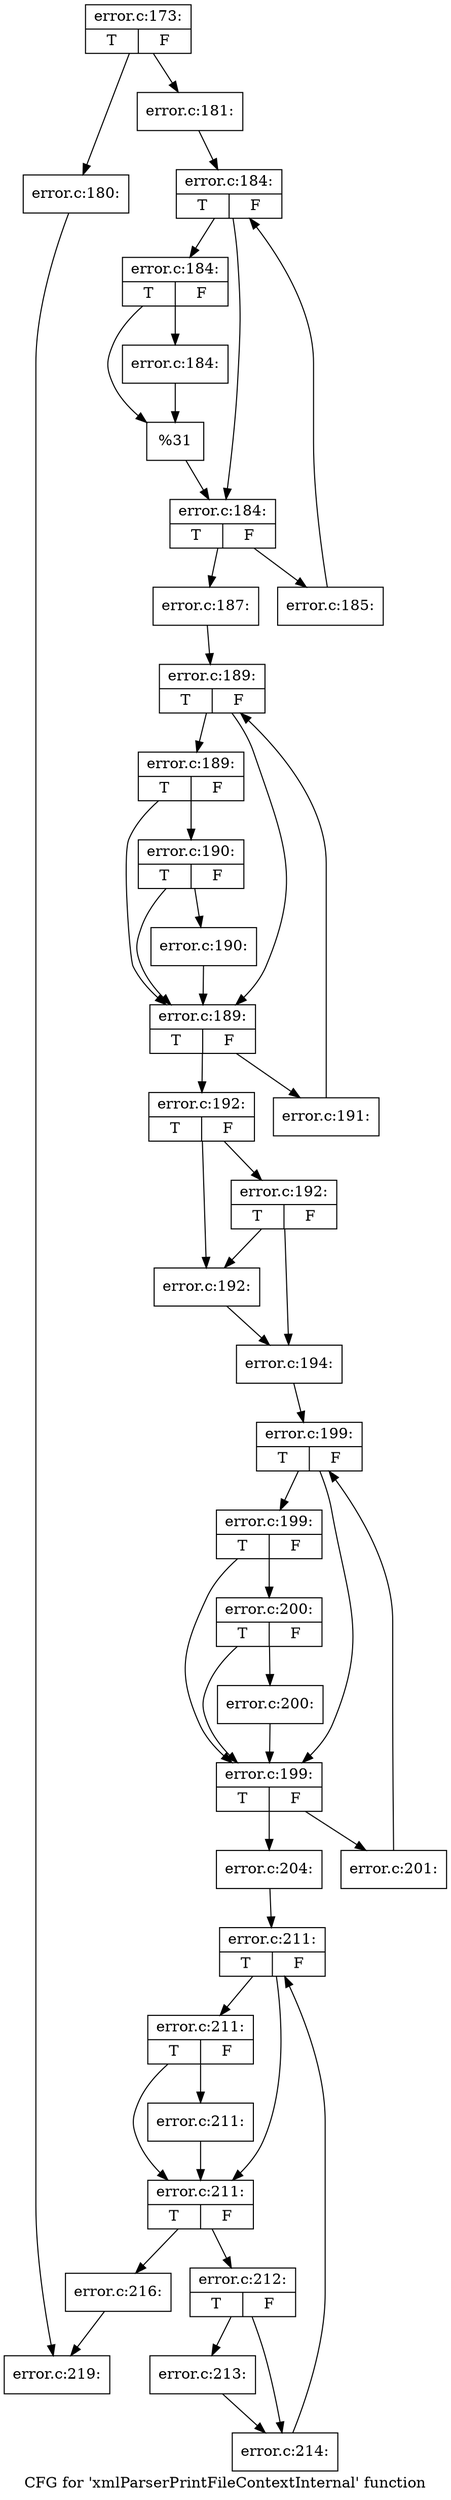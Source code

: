 digraph "CFG for 'xmlParserPrintFileContextInternal' function" {
	label="CFG for 'xmlParserPrintFileContextInternal' function";

	Node0x35d17a0 [shape=record,label="{error.c:173:|{<s0>T|<s1>F}}"];
	Node0x35d17a0 -> Node0x38cacb0;
	Node0x35d17a0 -> Node0x38cad00;
	Node0x38cacb0 [shape=record,label="{error.c:180:}"];
	Node0x38cacb0 -> Node0x38c91c0;
	Node0x38cad00 [shape=record,label="{error.c:181:}"];
	Node0x38cad00 -> Node0x38cb5f0;
	Node0x38cb5f0 [shape=record,label="{error.c:184:|{<s0>T|<s1>F}}"];
	Node0x38cb5f0 -> Node0x38cb8e0;
	Node0x38cb5f0 -> Node0x38cb890;
	Node0x38cb8e0 [shape=record,label="{error.c:184:|{<s0>T|<s1>F}}"];
	Node0x38cb8e0 -> Node0x38cbc20;
	Node0x38cb8e0 -> Node0x38cbc70;
	Node0x38cbc70 [shape=record,label="{error.c:184:}"];
	Node0x38cbc70 -> Node0x38cbc20;
	Node0x38cbc20 [shape=record,label="{%31}"];
	Node0x38cbc20 -> Node0x38cb890;
	Node0x38cb890 [shape=record,label="{error.c:184:|{<s0>T|<s1>F}}"];
	Node0x38cb890 -> Node0x38cc470;
	Node0x38cb890 -> Node0x38cb810;
	Node0x38cc470 [shape=record,label="{error.c:185:}"];
	Node0x38cc470 -> Node0x38cb5f0;
	Node0x38cb810 [shape=record,label="{error.c:187:}"];
	Node0x38cb810 -> Node0x38cc900;
	Node0x38cc900 [shape=record,label="{error.c:189:|{<s0>T|<s1>F}}"];
	Node0x38cc900 -> Node0x38cccc0;
	Node0x38cc900 -> Node0x38ccba0;
	Node0x38cccc0 [shape=record,label="{error.c:189:|{<s0>T|<s1>F}}"];
	Node0x38cccc0 -> Node0x38ccc40;
	Node0x38cccc0 -> Node0x38ccba0;
	Node0x38ccc40 [shape=record,label="{error.c:190:|{<s0>T|<s1>F}}"];
	Node0x38ccc40 -> Node0x38ccbf0;
	Node0x38ccc40 -> Node0x38ccba0;
	Node0x38ccbf0 [shape=record,label="{error.c:190:}"];
	Node0x38ccbf0 -> Node0x38ccba0;
	Node0x38ccba0 [shape=record,label="{error.c:189:|{<s0>T|<s1>F}}"];
	Node0x38ccba0 -> Node0x38cd700;
	Node0x38ccba0 -> Node0x38ccb20;
	Node0x38cd700 [shape=record,label="{error.c:191:}"];
	Node0x38cd700 -> Node0x38cc900;
	Node0x38ccb20 [shape=record,label="{error.c:192:|{<s0>T|<s1>F}}"];
	Node0x38ccb20 -> Node0x38cde30;
	Node0x38ccb20 -> Node0x38cded0;
	Node0x38cded0 [shape=record,label="{error.c:192:|{<s0>T|<s1>F}}"];
	Node0x38cded0 -> Node0x38cde30;
	Node0x38cded0 -> Node0x38cde80;
	Node0x38cde30 [shape=record,label="{error.c:192:}"];
	Node0x38cde30 -> Node0x38cde80;
	Node0x38cde80 [shape=record,label="{error.c:194:}"];
	Node0x38cde80 -> Node0x38cf010;
	Node0x38cf010 [shape=record,label="{error.c:199:|{<s0>T|<s1>F}}"];
	Node0x38cf010 -> Node0x38cf3d0;
	Node0x38cf010 -> Node0x38cf2b0;
	Node0x38cf3d0 [shape=record,label="{error.c:199:|{<s0>T|<s1>F}}"];
	Node0x38cf3d0 -> Node0x38cf350;
	Node0x38cf3d0 -> Node0x38cf2b0;
	Node0x38cf350 [shape=record,label="{error.c:200:|{<s0>T|<s1>F}}"];
	Node0x38cf350 -> Node0x38cf300;
	Node0x38cf350 -> Node0x38cf2b0;
	Node0x38cf300 [shape=record,label="{error.c:200:}"];
	Node0x38cf300 -> Node0x38cf2b0;
	Node0x38cf2b0 [shape=record,label="{error.c:199:|{<s0>T|<s1>F}}"];
	Node0x38cf2b0 -> Node0x38cfce0;
	Node0x38cf2b0 -> Node0x38cf230;
	Node0x38cfce0 [shape=record,label="{error.c:201:}"];
	Node0x38cfce0 -> Node0x38cf010;
	Node0x38cf230 [shape=record,label="{error.c:204:}"];
	Node0x38cf230 -> Node0x38d1320;
	Node0x38d1320 [shape=record,label="{error.c:211:|{<s0>T|<s1>F}}"];
	Node0x38d1320 -> Node0x38d1660;
	Node0x38d1320 -> Node0x38d15c0;
	Node0x38d1660 [shape=record,label="{error.c:211:|{<s0>T|<s1>F}}"];
	Node0x38d1660 -> Node0x38d1610;
	Node0x38d1660 -> Node0x38d15c0;
	Node0x38d1610 [shape=record,label="{error.c:211:}"];
	Node0x38d1610 -> Node0x38d15c0;
	Node0x38d15c0 [shape=record,label="{error.c:211:|{<s0>T|<s1>F}}"];
	Node0x38d15c0 -> Node0x38d1d10;
	Node0x38d15c0 -> Node0x38d1540;
	Node0x38d1d10 [shape=record,label="{error.c:212:|{<s0>T|<s1>F}}"];
	Node0x38d1d10 -> Node0x38d2250;
	Node0x38d1d10 -> Node0x38d22a0;
	Node0x38d2250 [shape=record,label="{error.c:213:}"];
	Node0x38d2250 -> Node0x38d22a0;
	Node0x38d22a0 [shape=record,label="{error.c:214:}"];
	Node0x38d22a0 -> Node0x38d1320;
	Node0x38d1540 [shape=record,label="{error.c:216:}"];
	Node0x38d1540 -> Node0x38c91c0;
	Node0x38c91c0 [shape=record,label="{error.c:219:}"];
}
